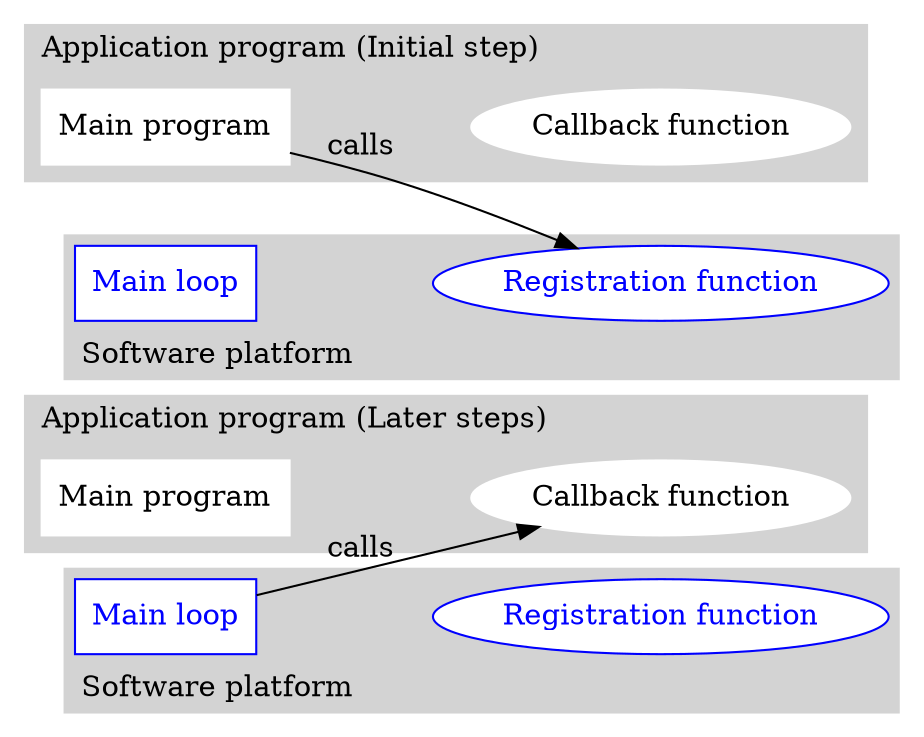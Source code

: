 digraph Pipeline {
        rankdir=LR
        labeljust="l"
        style=filled
        color=lightgrey
        bgcolor=transparent
        node [style=filled,fillcolor=white,color=white]

# phase 1: registration

        subgraph clusterApplication {
                style=filled
                label="Application program (Initial step)"
                program [label="Main program",shape=rect]
                callback [label="Callback function"]
# invisible content to match layout with intention:
                edge [style=invis]
                node [style=invis,label="",width=0.01,height=0.01]
                program -> callback
        }

        subgraph clusterLibrary {
                margin="5,5"
                label="Software platform"
                labelloc=b
                node [color=blue,fontcolor=blue]
                loop [label="Main loop",shape=rect]
                function [label="Registration function"]
                loop -> function [style=invis]
        }
        program -> function [label="calls",weight=100]

# phase 2: callback

        subgraph clusterApplication2 {
                label="Application program (Later steps)"
                program2 [label="Main program",shape=rect]
                callback2 [label="Callback function"]
# invisible content to match layout with intention:
                edge [style=invis]
                node [style=invis,label="",width=0.01,height=0.01]
                program2 -> callback2
        }

        subgraph clusterLibrary2 {
                margin="5,5"
                label="Software platform"
                labelloc=b
                node [color=blue,fontcolor=blue]
                loop2 [label="Main loop",shape=rect]
                function2 [label="Registration function"]

                loop2 -> function2 [style=invis]
        }


        callback2
        loop2 -> callback2 [label="calls"]

# vertical constraint between phases
        program -> callback2 [style=invis]
}
